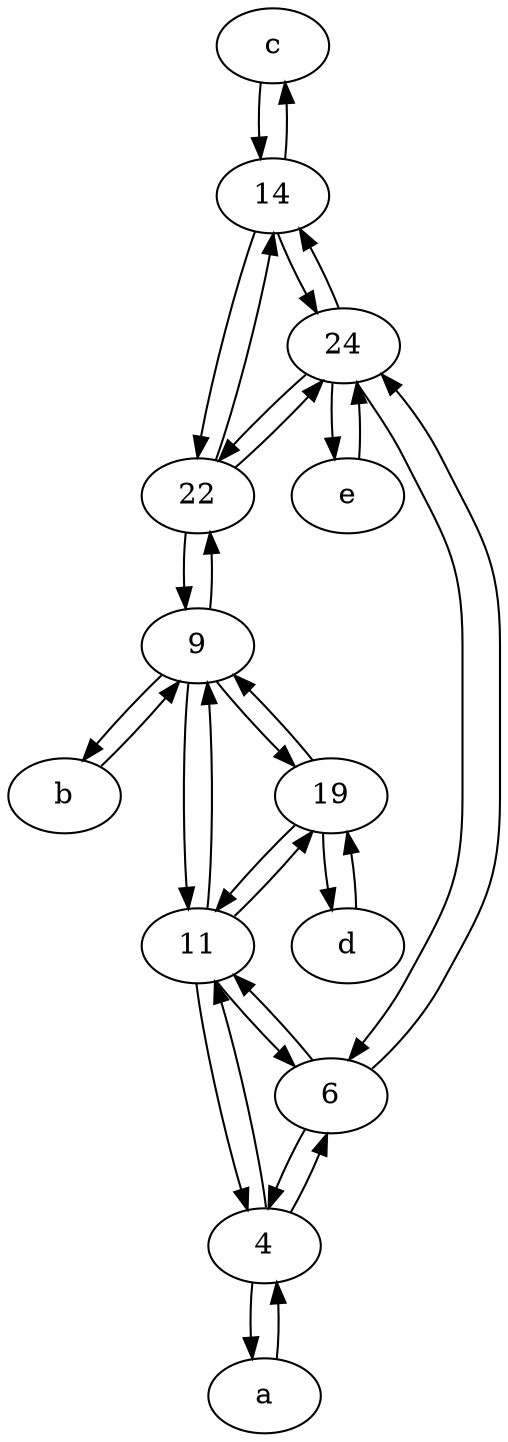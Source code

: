digraph  {
	c [pos="20,10!"];
	a [pos="40,10!"];
	22;
	9;
	24;
	d [pos="20,30!"];
	b [pos="50,20!"];
	e [pos="30,50!"];
	4;
	11;
	14;
	19;
	6;
	11 -> 4;
	19 -> d;
	9 -> 22;
	4 -> 11;
	14 -> c;
	6 -> 11;
	6 -> 4;
	24 -> 22;
	24 -> e;
	e -> 24;
	4 -> a;
	c -> 14;
	b -> 9;
	22 -> 14;
	9 -> b;
	6 -> 24;
	24 -> 6;
	19 -> 9;
	9 -> 11;
	d -> 19;
	11 -> 9;
	4 -> 6;
	14 -> 24;
	19 -> 11;
	9 -> 19;
	22 -> 9;
	24 -> 14;
	22 -> 24;
	11 -> 6;
	11 -> 19;
	a -> 4;
	14 -> 22;

	}